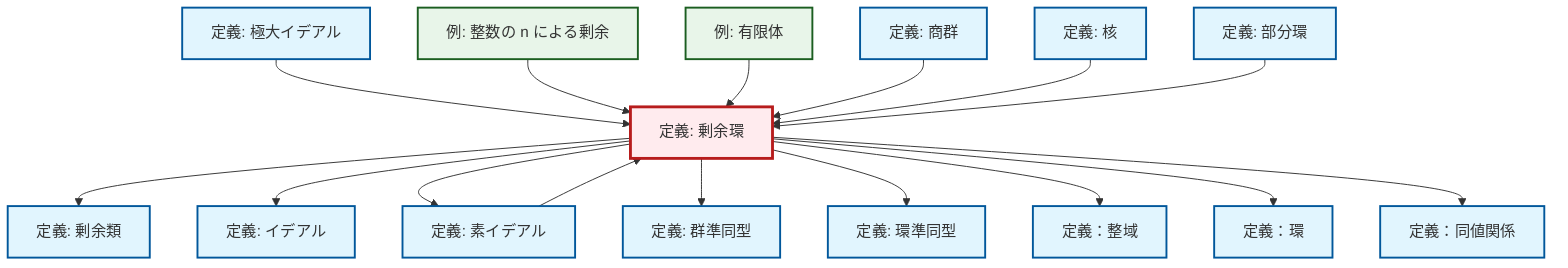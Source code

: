 graph TD
    classDef definition fill:#e1f5fe,stroke:#01579b,stroke-width:2px
    classDef theorem fill:#f3e5f5,stroke:#4a148c,stroke-width:2px
    classDef axiom fill:#fff3e0,stroke:#e65100,stroke-width:2px
    classDef example fill:#e8f5e9,stroke:#1b5e20,stroke-width:2px
    classDef current fill:#ffebee,stroke:#b71c1c,stroke-width:3px
    ex-finite-field["例: 有限体"]:::example
    def-coset["定義: 剰余類"]:::definition
    def-kernel["定義: 核"]:::definition
    def-subring["定義: 部分環"]:::definition
    def-ring["定義：環"]:::definition
    def-homomorphism["定義: 群準同型"]:::definition
    def-equivalence-relation["定義：同値関係"]:::definition
    def-prime-ideal["定義: 素イデアル"]:::definition
    def-ideal["定義: イデアル"]:::definition
    def-ring-homomorphism["定義: 環準同型"]:::definition
    ex-quotient-integers-mod-n["例: 整数の n による剰余"]:::example
    def-integral-domain["定義：整域"]:::definition
    def-maximal-ideal["定義: 極大イデアル"]:::definition
    def-quotient-ring["定義: 剰余環"]:::definition
    def-quotient-group["定義: 商群"]:::definition
    def-quotient-ring --> def-coset
    def-quotient-ring --> def-ideal
    def-quotient-ring --> def-prime-ideal
    def-quotient-ring --> def-homomorphism
    def-quotient-ring --> def-ring-homomorphism
    def-maximal-ideal --> def-quotient-ring
    ex-quotient-integers-mod-n --> def-quotient-ring
    def-quotient-ring --> def-integral-domain
    ex-finite-field --> def-quotient-ring
    def-quotient-group --> def-quotient-ring
    def-kernel --> def-quotient-ring
    def-quotient-ring --> def-ring
    def-subring --> def-quotient-ring
    def-quotient-ring --> def-equivalence-relation
    def-prime-ideal --> def-quotient-ring
    class def-quotient-ring current